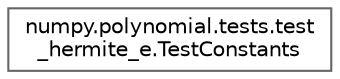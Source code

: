 digraph "Graphical Class Hierarchy"
{
 // LATEX_PDF_SIZE
  bgcolor="transparent";
  edge [fontname=Helvetica,fontsize=10,labelfontname=Helvetica,labelfontsize=10];
  node [fontname=Helvetica,fontsize=10,shape=box,height=0.2,width=0.4];
  rankdir="LR";
  Node0 [id="Node000000",label="numpy.polynomial.tests.test\l_hermite_e.TestConstants",height=0.2,width=0.4,color="grey40", fillcolor="white", style="filled",URL="$d2/d10/classnumpy_1_1polynomial_1_1tests_1_1test__hermite__e_1_1TestConstants.html",tooltip=" "];
}
